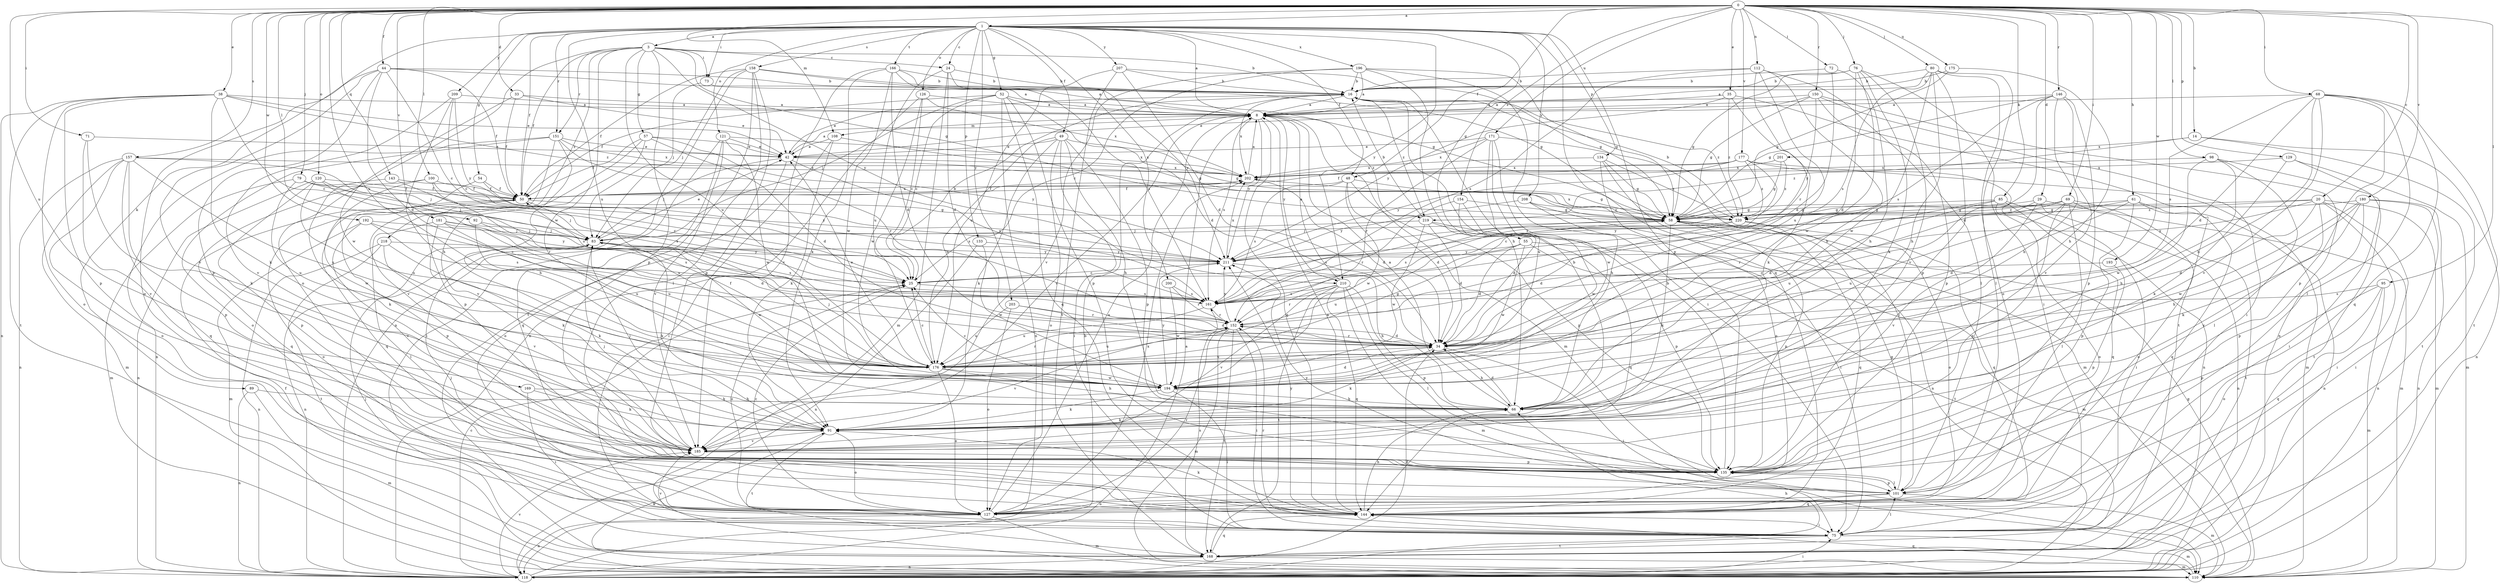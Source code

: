 strict digraph  {
0;
1;
3;
8;
14;
16;
20;
24;
25;
29;
33;
34;
35;
38;
42;
44;
48;
49;
50;
52;
54;
55;
57;
58;
61;
66;
68;
69;
71;
72;
73;
75;
76;
79;
80;
83;
85;
89;
91;
92;
95;
98;
100;
101;
108;
110;
112;
118;
120;
121;
126;
127;
129;
133;
134;
135;
143;
144;
146;
150;
151;
152;
154;
157;
158;
161;
166;
168;
169;
171;
175;
176;
177;
180;
181;
185;
192;
193;
194;
196;
200;
201;
202;
203;
207;
208;
209;
210;
211;
218;
219;
220;
0 -> 1  [label=a];
0 -> 14  [label=b];
0 -> 20  [label=c];
0 -> 29  [label=d];
0 -> 33  [label=d];
0 -> 35  [label=e];
0 -> 38  [label=e];
0 -> 44  [label=f];
0 -> 48  [label=f];
0 -> 61  [label=h];
0 -> 68  [label=i];
0 -> 69  [label=i];
0 -> 71  [label=i];
0 -> 72  [label=i];
0 -> 76  [label=j];
0 -> 79  [label=j];
0 -> 80  [label=j];
0 -> 85  [label=k];
0 -> 92  [label=l];
0 -> 95  [label=l];
0 -> 98  [label=l];
0 -> 100  [label=l];
0 -> 108  [label=m];
0 -> 112  [label=n];
0 -> 120  [label=o];
0 -> 129  [label=p];
0 -> 143  [label=q];
0 -> 146  [label=r];
0 -> 150  [label=r];
0 -> 154  [label=s];
0 -> 157  [label=s];
0 -> 169  [label=u];
0 -> 171  [label=u];
0 -> 175  [label=u];
0 -> 176  [label=u];
0 -> 177  [label=v];
0 -> 180  [label=v];
0 -> 181  [label=v];
0 -> 192  [label=w];
0 -> 193  [label=w];
1 -> 3  [label=a];
1 -> 8  [label=a];
1 -> 24  [label=c];
1 -> 48  [label=f];
1 -> 49  [label=f];
1 -> 50  [label=f];
1 -> 52  [label=g];
1 -> 54  [label=g];
1 -> 55  [label=g];
1 -> 73  [label=i];
1 -> 89  [label=k];
1 -> 121  [label=o];
1 -> 126  [label=o];
1 -> 133  [label=p];
1 -> 134  [label=p];
1 -> 135  [label=p];
1 -> 144  [label=q];
1 -> 151  [label=r];
1 -> 158  [label=s];
1 -> 166  [label=t];
1 -> 176  [label=u];
1 -> 196  [label=x];
1 -> 200  [label=x];
1 -> 203  [label=y];
1 -> 207  [label=y];
1 -> 208  [label=y];
1 -> 209  [label=y];
1 -> 210  [label=y];
3 -> 16  [label=b];
3 -> 24  [label=c];
3 -> 50  [label=f];
3 -> 57  [label=g];
3 -> 58  [label=g];
3 -> 73  [label=i];
3 -> 127  [label=o];
3 -> 135  [label=p];
3 -> 151  [label=r];
3 -> 176  [label=u];
3 -> 194  [label=w];
3 -> 210  [label=y];
3 -> 218  [label=z];
8 -> 108  [label=m];
8 -> 110  [label=m];
8 -> 144  [label=q];
8 -> 161  [label=s];
8 -> 185  [label=v];
8 -> 210  [label=y];
8 -> 211  [label=y];
8 -> 219  [label=z];
14 -> 118  [label=n];
14 -> 168  [label=t];
14 -> 201  [label=x];
14 -> 219  [label=z];
16 -> 8  [label=a];
16 -> 42  [label=e];
16 -> 202  [label=x];
16 -> 219  [label=z];
16 -> 220  [label=z];
20 -> 34  [label=d];
20 -> 58  [label=g];
20 -> 75  [label=i];
20 -> 110  [label=m];
20 -> 118  [label=n];
20 -> 185  [label=v];
20 -> 211  [label=y];
20 -> 220  [label=z];
24 -> 16  [label=b];
24 -> 34  [label=d];
24 -> 110  [label=m];
24 -> 176  [label=u];
24 -> 211  [label=y];
25 -> 16  [label=b];
25 -> 127  [label=o];
25 -> 161  [label=s];
29 -> 25  [label=c];
29 -> 58  [label=g];
29 -> 110  [label=m];
29 -> 118  [label=n];
29 -> 185  [label=v];
33 -> 8  [label=a];
33 -> 42  [label=e];
33 -> 50  [label=f];
33 -> 194  [label=w];
34 -> 66  [label=h];
34 -> 75  [label=i];
34 -> 91  [label=k];
34 -> 152  [label=r];
34 -> 176  [label=u];
35 -> 8  [label=a];
35 -> 91  [label=k];
35 -> 168  [label=t];
35 -> 211  [label=y];
35 -> 220  [label=z];
38 -> 8  [label=a];
38 -> 25  [label=c];
38 -> 42  [label=e];
38 -> 91  [label=k];
38 -> 118  [label=n];
38 -> 127  [label=o];
38 -> 135  [label=p];
38 -> 168  [label=t];
38 -> 220  [label=z];
42 -> 8  [label=a];
42 -> 83  [label=j];
42 -> 127  [label=o];
42 -> 161  [label=s];
42 -> 202  [label=x];
44 -> 8  [label=a];
44 -> 16  [label=b];
44 -> 25  [label=c];
44 -> 34  [label=d];
44 -> 50  [label=f];
44 -> 127  [label=o];
44 -> 135  [label=p];
44 -> 185  [label=v];
48 -> 34  [label=d];
48 -> 50  [label=f];
48 -> 58  [label=g];
48 -> 135  [label=p];
48 -> 161  [label=s];
48 -> 194  [label=w];
49 -> 42  [label=e];
49 -> 58  [label=g];
49 -> 66  [label=h];
49 -> 75  [label=i];
49 -> 91  [label=k];
49 -> 127  [label=o];
49 -> 135  [label=p];
49 -> 176  [label=u];
50 -> 58  [label=g];
50 -> 83  [label=j];
50 -> 127  [label=o];
50 -> 135  [label=p];
50 -> 202  [label=x];
52 -> 8  [label=a];
52 -> 25  [label=c];
52 -> 34  [label=d];
52 -> 50  [label=f];
52 -> 83  [label=j];
52 -> 118  [label=n];
52 -> 135  [label=p];
52 -> 144  [label=q];
54 -> 50  [label=f];
54 -> 144  [label=q];
54 -> 161  [label=s];
55 -> 34  [label=d];
55 -> 110  [label=m];
55 -> 168  [label=t];
55 -> 176  [label=u];
55 -> 194  [label=w];
55 -> 211  [label=y];
57 -> 34  [label=d];
57 -> 42  [label=e];
57 -> 50  [label=f];
57 -> 135  [label=p];
57 -> 185  [label=v];
57 -> 211  [label=y];
58 -> 83  [label=j];
58 -> 91  [label=k];
58 -> 135  [label=p];
58 -> 144  [label=q];
58 -> 161  [label=s];
58 -> 202  [label=x];
61 -> 34  [label=d];
61 -> 58  [label=g];
61 -> 118  [label=n];
61 -> 135  [label=p];
61 -> 144  [label=q];
61 -> 211  [label=y];
66 -> 8  [label=a];
66 -> 34  [label=d];
66 -> 91  [label=k];
68 -> 8  [label=a];
68 -> 34  [label=d];
68 -> 66  [label=h];
68 -> 101  [label=l];
68 -> 135  [label=p];
68 -> 144  [label=q];
68 -> 161  [label=s];
68 -> 168  [label=t];
68 -> 185  [label=v];
69 -> 34  [label=d];
69 -> 58  [label=g];
69 -> 101  [label=l];
69 -> 127  [label=o];
69 -> 135  [label=p];
69 -> 168  [label=t];
69 -> 176  [label=u];
69 -> 220  [label=z];
71 -> 42  [label=e];
71 -> 91  [label=k];
71 -> 185  [label=v];
72 -> 16  [label=b];
72 -> 34  [label=d];
72 -> 66  [label=h];
73 -> 8  [label=a];
73 -> 83  [label=j];
75 -> 101  [label=l];
75 -> 110  [label=m];
75 -> 152  [label=r];
75 -> 168  [label=t];
75 -> 185  [label=v];
76 -> 16  [label=b];
76 -> 34  [label=d];
76 -> 58  [label=g];
76 -> 75  [label=i];
76 -> 91  [label=k];
76 -> 185  [label=v];
76 -> 194  [label=w];
79 -> 25  [label=c];
79 -> 50  [label=f];
79 -> 83  [label=j];
79 -> 110  [label=m];
79 -> 176  [label=u];
80 -> 8  [label=a];
80 -> 16  [label=b];
80 -> 66  [label=h];
80 -> 101  [label=l];
80 -> 127  [label=o];
80 -> 135  [label=p];
80 -> 161  [label=s];
80 -> 194  [label=w];
83 -> 42  [label=e];
83 -> 91  [label=k];
83 -> 118  [label=n];
83 -> 161  [label=s];
83 -> 194  [label=w];
83 -> 211  [label=y];
85 -> 58  [label=g];
85 -> 75  [label=i];
85 -> 127  [label=o];
85 -> 144  [label=q];
85 -> 152  [label=r];
85 -> 176  [label=u];
89 -> 66  [label=h];
89 -> 110  [label=m];
89 -> 118  [label=n];
91 -> 16  [label=b];
91 -> 83  [label=j];
91 -> 127  [label=o];
91 -> 168  [label=t];
91 -> 185  [label=v];
92 -> 83  [label=j];
92 -> 161  [label=s];
92 -> 176  [label=u];
95 -> 110  [label=m];
95 -> 127  [label=o];
95 -> 135  [label=p];
95 -> 144  [label=q];
95 -> 161  [label=s];
98 -> 66  [label=h];
98 -> 101  [label=l];
98 -> 168  [label=t];
98 -> 194  [label=w];
98 -> 202  [label=x];
100 -> 50  [label=f];
100 -> 144  [label=q];
100 -> 176  [label=u];
100 -> 194  [label=w];
100 -> 211  [label=y];
101 -> 58  [label=g];
101 -> 110  [label=m];
101 -> 127  [label=o];
101 -> 135  [label=p];
101 -> 144  [label=q];
101 -> 211  [label=y];
108 -> 42  [label=e];
108 -> 58  [label=g];
108 -> 75  [label=i];
108 -> 91  [label=k];
110 -> 50  [label=f];
110 -> 58  [label=g];
110 -> 91  [label=k];
110 -> 144  [label=q];
112 -> 16  [label=b];
112 -> 66  [label=h];
112 -> 101  [label=l];
112 -> 152  [label=r];
112 -> 161  [label=s];
112 -> 176  [label=u];
118 -> 8  [label=a];
118 -> 16  [label=b];
118 -> 25  [label=c];
118 -> 34  [label=d];
118 -> 66  [label=h];
118 -> 75  [label=i];
118 -> 185  [label=v];
120 -> 50  [label=f];
120 -> 118  [label=n];
120 -> 135  [label=p];
120 -> 152  [label=r];
120 -> 161  [label=s];
120 -> 176  [label=u];
121 -> 42  [label=e];
121 -> 75  [label=i];
121 -> 144  [label=q];
121 -> 185  [label=v];
121 -> 194  [label=w];
121 -> 202  [label=x];
126 -> 8  [label=a];
126 -> 25  [label=c];
126 -> 118  [label=n];
126 -> 194  [label=w];
126 -> 202  [label=x];
127 -> 8  [label=a];
127 -> 25  [label=c];
127 -> 110  [label=m];
127 -> 118  [label=n];
127 -> 152  [label=r];
127 -> 202  [label=x];
129 -> 75  [label=i];
129 -> 91  [label=k];
129 -> 110  [label=m];
129 -> 202  [label=x];
133 -> 118  [label=n];
133 -> 194  [label=w];
133 -> 211  [label=y];
134 -> 58  [label=g];
134 -> 110  [label=m];
134 -> 127  [label=o];
134 -> 202  [label=x];
134 -> 220  [label=z];
135 -> 16  [label=b];
135 -> 101  [label=l];
143 -> 50  [label=f];
143 -> 91  [label=k];
143 -> 161  [label=s];
144 -> 8  [label=a];
144 -> 66  [label=h];
144 -> 75  [label=i];
144 -> 83  [label=j];
144 -> 91  [label=k];
144 -> 211  [label=y];
146 -> 8  [label=a];
146 -> 34  [label=d];
146 -> 58  [label=g];
146 -> 66  [label=h];
146 -> 135  [label=p];
146 -> 161  [label=s];
146 -> 185  [label=v];
150 -> 8  [label=a];
150 -> 42  [label=e];
150 -> 58  [label=g];
150 -> 75  [label=i];
150 -> 118  [label=n];
150 -> 135  [label=p];
150 -> 211  [label=y];
151 -> 42  [label=e];
151 -> 66  [label=h];
151 -> 118  [label=n];
151 -> 127  [label=o];
151 -> 152  [label=r];
151 -> 185  [label=v];
151 -> 202  [label=x];
152 -> 34  [label=d];
152 -> 75  [label=i];
152 -> 110  [label=m];
152 -> 168  [label=t];
152 -> 176  [label=u];
152 -> 185  [label=v];
152 -> 211  [label=y];
154 -> 34  [label=d];
154 -> 58  [label=g];
154 -> 152  [label=r];
154 -> 194  [label=w];
157 -> 83  [label=j];
157 -> 110  [label=m];
157 -> 118  [label=n];
157 -> 127  [label=o];
157 -> 135  [label=p];
157 -> 144  [label=q];
157 -> 176  [label=u];
157 -> 202  [label=x];
158 -> 16  [label=b];
158 -> 50  [label=f];
158 -> 58  [label=g];
158 -> 83  [label=j];
158 -> 101  [label=l];
158 -> 118  [label=n];
158 -> 135  [label=p];
158 -> 168  [label=t];
161 -> 152  [label=r];
161 -> 176  [label=u];
166 -> 16  [label=b];
166 -> 34  [label=d];
166 -> 58  [label=g];
166 -> 91  [label=k];
166 -> 161  [label=s];
166 -> 185  [label=v];
166 -> 194  [label=w];
168 -> 83  [label=j];
168 -> 110  [label=m];
168 -> 118  [label=n];
168 -> 144  [label=q];
168 -> 161  [label=s];
169 -> 66  [label=h];
169 -> 75  [label=i];
169 -> 91  [label=k];
171 -> 42  [label=e];
171 -> 66  [label=h];
171 -> 101  [label=l];
171 -> 152  [label=r];
171 -> 176  [label=u];
171 -> 194  [label=w];
171 -> 202  [label=x];
175 -> 16  [label=b];
175 -> 58  [label=g];
175 -> 66  [label=h];
176 -> 25  [label=c];
176 -> 42  [label=e];
176 -> 50  [label=f];
176 -> 58  [label=g];
176 -> 66  [label=h];
176 -> 83  [label=j];
176 -> 127  [label=o];
176 -> 152  [label=r];
176 -> 194  [label=w];
177 -> 50  [label=f];
177 -> 110  [label=m];
177 -> 118  [label=n];
177 -> 161  [label=s];
177 -> 202  [label=x];
177 -> 211  [label=y];
177 -> 220  [label=z];
180 -> 58  [label=g];
180 -> 66  [label=h];
180 -> 75  [label=i];
180 -> 91  [label=k];
180 -> 118  [label=n];
180 -> 135  [label=p];
180 -> 194  [label=w];
181 -> 34  [label=d];
181 -> 83  [label=j];
181 -> 91  [label=k];
181 -> 101  [label=l];
181 -> 176  [label=u];
181 -> 211  [label=y];
185 -> 83  [label=j];
185 -> 135  [label=p];
192 -> 25  [label=c];
192 -> 83  [label=j];
192 -> 110  [label=m];
192 -> 161  [label=s];
192 -> 185  [label=v];
193 -> 25  [label=c];
193 -> 135  [label=p];
194 -> 25  [label=c];
194 -> 34  [label=d];
194 -> 66  [label=h];
194 -> 75  [label=i];
194 -> 91  [label=k];
194 -> 211  [label=y];
196 -> 8  [label=a];
196 -> 16  [label=b];
196 -> 25  [label=c];
196 -> 58  [label=g];
196 -> 66  [label=h];
196 -> 75  [label=i];
196 -> 185  [label=v];
200 -> 152  [label=r];
200 -> 161  [label=s];
200 -> 194  [label=w];
201 -> 58  [label=g];
201 -> 202  [label=x];
201 -> 220  [label=z];
202 -> 8  [label=a];
202 -> 34  [label=d];
202 -> 50  [label=f];
203 -> 34  [label=d];
203 -> 127  [label=o];
203 -> 152  [label=r];
203 -> 176  [label=u];
207 -> 16  [label=b];
207 -> 34  [label=d];
207 -> 58  [label=g];
207 -> 168  [label=t];
207 -> 176  [label=u];
208 -> 75  [label=i];
208 -> 118  [label=n];
208 -> 211  [label=y];
208 -> 220  [label=z];
209 -> 8  [label=a];
209 -> 25  [label=c];
209 -> 66  [label=h];
209 -> 185  [label=v];
209 -> 211  [label=y];
210 -> 8  [label=a];
210 -> 101  [label=l];
210 -> 110  [label=m];
210 -> 135  [label=p];
210 -> 144  [label=q];
210 -> 152  [label=r];
210 -> 161  [label=s];
210 -> 168  [label=t];
210 -> 185  [label=v];
211 -> 25  [label=c];
211 -> 66  [label=h];
211 -> 202  [label=x];
218 -> 91  [label=k];
218 -> 118  [label=n];
218 -> 168  [label=t];
218 -> 185  [label=v];
218 -> 211  [label=y];
219 -> 16  [label=b];
219 -> 34  [label=d];
219 -> 83  [label=j];
219 -> 135  [label=p];
219 -> 144  [label=q];
219 -> 194  [label=w];
220 -> 16  [label=b];
220 -> 34  [label=d];
220 -> 127  [label=o];
220 -> 144  [label=q];
220 -> 161  [label=s];
}
